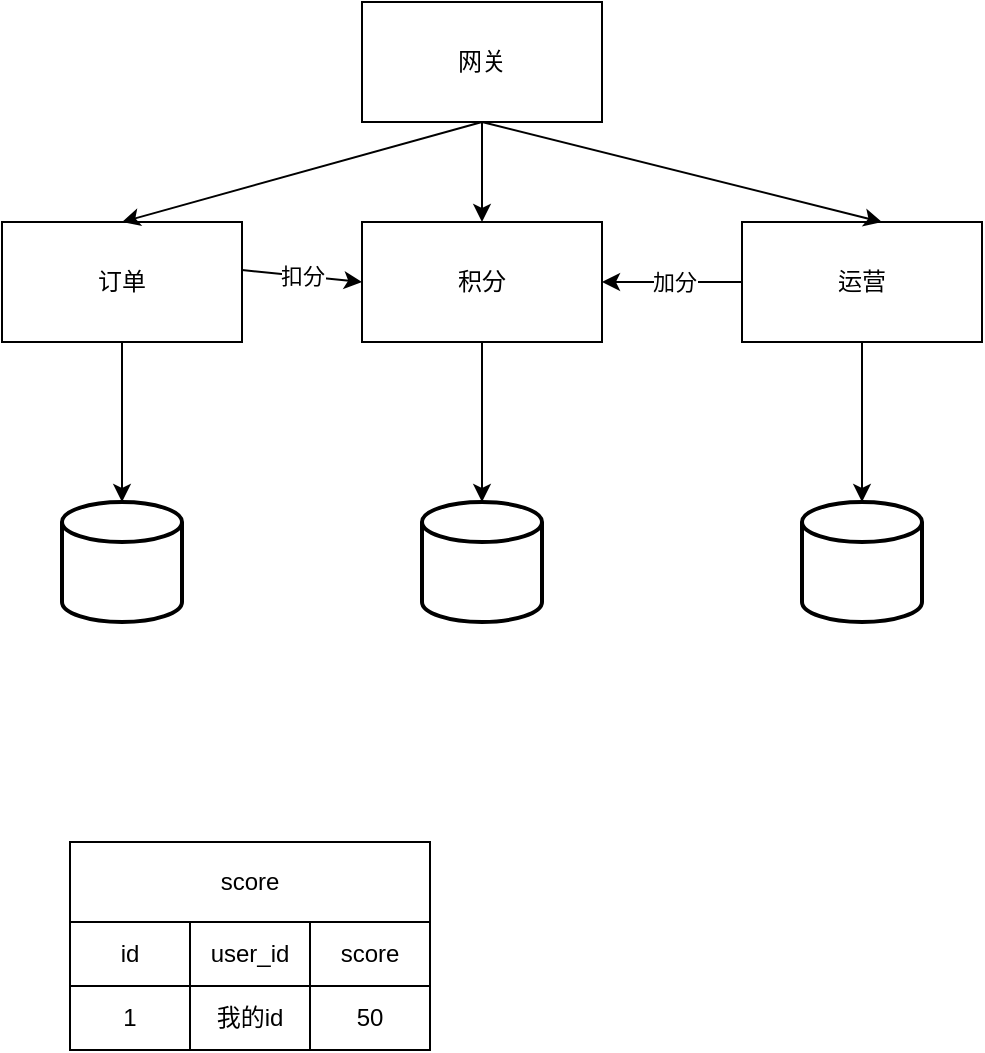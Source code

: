 <mxfile version="14.6.9" type="github">
  <diagram id="8YqfXle7GFUs0um52v3O" name="Page-1">
    <mxGraphModel dx="1038" dy="585" grid="1" gridSize="10" guides="1" tooltips="1" connect="1" arrows="1" fold="1" page="1" pageScale="1" pageWidth="827" pageHeight="1169" math="0" shadow="0">
      <root>
        <mxCell id="0" />
        <mxCell id="1" parent="0" />
        <mxCell id="oH3BwW6sBkMGx3e1Y77l-1" value="订单" style="rounded=0;whiteSpace=wrap;html=1;" vertex="1" parent="1">
          <mxGeometry x="140" y="210" width="120" height="60" as="geometry" />
        </mxCell>
        <mxCell id="oH3BwW6sBkMGx3e1Y77l-2" value="" style="strokeWidth=2;html=1;shape=mxgraph.flowchart.database;whiteSpace=wrap;" vertex="1" parent="1">
          <mxGeometry x="170" y="350" width="60" height="60" as="geometry" />
        </mxCell>
        <mxCell id="oH3BwW6sBkMGx3e1Y77l-3" value="网关" style="rounded=0;whiteSpace=wrap;html=1;" vertex="1" parent="1">
          <mxGeometry x="320" y="100" width="120" height="60" as="geometry" />
        </mxCell>
        <mxCell id="oH3BwW6sBkMGx3e1Y77l-4" value="积分" style="rounded=0;whiteSpace=wrap;html=1;" vertex="1" parent="1">
          <mxGeometry x="320" y="210" width="120" height="60" as="geometry" />
        </mxCell>
        <mxCell id="oH3BwW6sBkMGx3e1Y77l-5" value="运营" style="rounded=0;whiteSpace=wrap;html=1;" vertex="1" parent="1">
          <mxGeometry x="510" y="210" width="120" height="60" as="geometry" />
        </mxCell>
        <mxCell id="oH3BwW6sBkMGx3e1Y77l-6" value="" style="strokeWidth=2;html=1;shape=mxgraph.flowchart.database;whiteSpace=wrap;" vertex="1" parent="1">
          <mxGeometry x="350" y="350" width="60" height="60" as="geometry" />
        </mxCell>
        <mxCell id="oH3BwW6sBkMGx3e1Y77l-7" value="" style="strokeWidth=2;html=1;shape=mxgraph.flowchart.database;whiteSpace=wrap;" vertex="1" parent="1">
          <mxGeometry x="540" y="350" width="60" height="60" as="geometry" />
        </mxCell>
        <mxCell id="oH3BwW6sBkMGx3e1Y77l-8" value="扣分" style="endArrow=classic;html=1;entryX=0;entryY=0.5;entryDx=0;entryDy=0;exitX=1;exitY=0.4;exitDx=0;exitDy=0;exitPerimeter=0;" edge="1" parent="1" source="oH3BwW6sBkMGx3e1Y77l-1" target="oH3BwW6sBkMGx3e1Y77l-4">
          <mxGeometry width="50" height="50" relative="1" as="geometry">
            <mxPoint x="150" y="180" as="sourcePoint" />
            <mxPoint x="200" y="130" as="targetPoint" />
          </mxGeometry>
        </mxCell>
        <mxCell id="oH3BwW6sBkMGx3e1Y77l-9" value="" style="endArrow=classic;html=1;exitX=0;exitY=0.5;exitDx=0;exitDy=0;entryX=1;entryY=0.5;entryDx=0;entryDy=0;" edge="1" parent="1" source="oH3BwW6sBkMGx3e1Y77l-5" target="oH3BwW6sBkMGx3e1Y77l-4">
          <mxGeometry width="50" height="50" relative="1" as="geometry">
            <mxPoint x="450" y="350" as="sourcePoint" />
            <mxPoint x="500" y="300" as="targetPoint" />
          </mxGeometry>
        </mxCell>
        <mxCell id="oH3BwW6sBkMGx3e1Y77l-10" value="加分" style="edgeLabel;html=1;align=center;verticalAlign=middle;resizable=0;points=[];" vertex="1" connectable="0" parent="oH3BwW6sBkMGx3e1Y77l-9">
          <mxGeometry x="-0.029" relative="1" as="geometry">
            <mxPoint as="offset" />
          </mxGeometry>
        </mxCell>
        <mxCell id="oH3BwW6sBkMGx3e1Y77l-11" value="" style="endArrow=classic;html=1;entryX=0.5;entryY=0;entryDx=0;entryDy=0;entryPerimeter=0;" edge="1" parent="1" source="oH3BwW6sBkMGx3e1Y77l-1" target="oH3BwW6sBkMGx3e1Y77l-2">
          <mxGeometry width="50" height="50" relative="1" as="geometry">
            <mxPoint x="20" y="490" as="sourcePoint" />
            <mxPoint x="70" y="440" as="targetPoint" />
          </mxGeometry>
        </mxCell>
        <mxCell id="oH3BwW6sBkMGx3e1Y77l-12" value="" style="endArrow=classic;html=1;entryX=0.5;entryY=0;entryDx=0;entryDy=0;entryPerimeter=0;exitX=0.5;exitY=1;exitDx=0;exitDy=0;" edge="1" parent="1" source="oH3BwW6sBkMGx3e1Y77l-4" target="oH3BwW6sBkMGx3e1Y77l-6">
          <mxGeometry width="50" height="50" relative="1" as="geometry">
            <mxPoint x="210" y="280" as="sourcePoint" />
            <mxPoint x="210" y="360" as="targetPoint" />
          </mxGeometry>
        </mxCell>
        <mxCell id="oH3BwW6sBkMGx3e1Y77l-13" value="" style="endArrow=classic;html=1;exitX=0.5;exitY=1;exitDx=0;exitDy=0;" edge="1" parent="1" source="oH3BwW6sBkMGx3e1Y77l-5" target="oH3BwW6sBkMGx3e1Y77l-7">
          <mxGeometry width="50" height="50" relative="1" as="geometry">
            <mxPoint x="390" y="280" as="sourcePoint" />
            <mxPoint x="394" y="360" as="targetPoint" />
          </mxGeometry>
        </mxCell>
        <mxCell id="oH3BwW6sBkMGx3e1Y77l-14" value="" style="endArrow=classic;html=1;entryX=0.5;entryY=0;entryDx=0;entryDy=0;exitX=0.5;exitY=1;exitDx=0;exitDy=0;" edge="1" parent="1" source="oH3BwW6sBkMGx3e1Y77l-3" target="oH3BwW6sBkMGx3e1Y77l-1">
          <mxGeometry width="50" height="50" relative="1" as="geometry">
            <mxPoint x="210" y="280" as="sourcePoint" />
            <mxPoint x="210" y="360" as="targetPoint" />
          </mxGeometry>
        </mxCell>
        <mxCell id="oH3BwW6sBkMGx3e1Y77l-15" value="" style="endArrow=classic;html=1;entryX=0.5;entryY=0;entryDx=0;entryDy=0;exitX=0.5;exitY=1;exitDx=0;exitDy=0;" edge="1" parent="1" source="oH3BwW6sBkMGx3e1Y77l-3" target="oH3BwW6sBkMGx3e1Y77l-4">
          <mxGeometry width="50" height="50" relative="1" as="geometry">
            <mxPoint x="390" y="170" as="sourcePoint" />
            <mxPoint x="210" y="220" as="targetPoint" />
          </mxGeometry>
        </mxCell>
        <mxCell id="oH3BwW6sBkMGx3e1Y77l-16" value="" style="endArrow=classic;html=1;entryX=0.583;entryY=0;entryDx=0;entryDy=0;entryPerimeter=0;" edge="1" parent="1" target="oH3BwW6sBkMGx3e1Y77l-5">
          <mxGeometry width="50" height="50" relative="1" as="geometry">
            <mxPoint x="380" y="160" as="sourcePoint" />
            <mxPoint x="390" y="220" as="targetPoint" />
          </mxGeometry>
        </mxCell>
        <mxCell id="oH3BwW6sBkMGx3e1Y77l-84" value="score" style="shape=table;html=1;whiteSpace=wrap;startSize=40;container=1;collapsible=0;childLayout=tableLayout;" vertex="1" parent="1">
          <mxGeometry x="174" y="520" width="180" height="104" as="geometry" />
        </mxCell>
        <mxCell id="oH3BwW6sBkMGx3e1Y77l-141" value="" style="shape=partialRectangle;html=1;whiteSpace=wrap;collapsible=0;dropTarget=0;pointerEvents=0;fillColor=none;top=0;left=0;bottom=0;right=0;points=[[0,0.5],[1,0.5]];portConstraint=eastwest;" vertex="1" parent="oH3BwW6sBkMGx3e1Y77l-84">
          <mxGeometry y="40" width="180" height="32" as="geometry" />
        </mxCell>
        <mxCell id="oH3BwW6sBkMGx3e1Y77l-169" value="id" style="shape=partialRectangle;html=1;whiteSpace=wrap;connectable=0;fillColor=none;top=0;left=0;bottom=0;right=0;overflow=hidden;" vertex="1" parent="oH3BwW6sBkMGx3e1Y77l-141">
          <mxGeometry width="60" height="32" as="geometry" />
        </mxCell>
        <mxCell id="oH3BwW6sBkMGx3e1Y77l-154" value="user_id" style="shape=partialRectangle;html=1;whiteSpace=wrap;connectable=0;fillColor=none;top=0;left=0;bottom=0;right=0;overflow=hidden;" vertex="1" parent="oH3BwW6sBkMGx3e1Y77l-141">
          <mxGeometry x="60" width="60" height="32" as="geometry" />
        </mxCell>
        <mxCell id="oH3BwW6sBkMGx3e1Y77l-149" value="score" style="shape=partialRectangle;html=1;whiteSpace=wrap;connectable=0;fillColor=none;top=0;left=0;bottom=0;right=0;overflow=hidden;" vertex="1" parent="oH3BwW6sBkMGx3e1Y77l-141">
          <mxGeometry x="120" width="60" height="32" as="geometry" />
        </mxCell>
        <mxCell id="oH3BwW6sBkMGx3e1Y77l-89" value="" style="shape=partialRectangle;html=1;whiteSpace=wrap;collapsible=0;dropTarget=0;pointerEvents=0;fillColor=none;top=0;left=0;bottom=0;right=0;points=[[0,0.5],[1,0.5]];portConstraint=eastwest;" vertex="1" parent="oH3BwW6sBkMGx3e1Y77l-84">
          <mxGeometry y="72" width="180" height="32" as="geometry" />
        </mxCell>
        <mxCell id="oH3BwW6sBkMGx3e1Y77l-170" value="1" style="shape=partialRectangle;html=1;whiteSpace=wrap;connectable=0;fillColor=none;top=0;left=0;bottom=0;right=0;overflow=hidden;" vertex="1" parent="oH3BwW6sBkMGx3e1Y77l-89">
          <mxGeometry width="60" height="32" as="geometry" />
        </mxCell>
        <mxCell id="oH3BwW6sBkMGx3e1Y77l-155" value="我的id" style="shape=partialRectangle;html=1;whiteSpace=wrap;connectable=0;fillColor=none;top=0;left=0;bottom=0;right=0;overflow=hidden;" vertex="1" parent="oH3BwW6sBkMGx3e1Y77l-89">
          <mxGeometry x="60" width="60" height="32" as="geometry" />
        </mxCell>
        <mxCell id="oH3BwW6sBkMGx3e1Y77l-150" value="50" style="shape=partialRectangle;html=1;whiteSpace=wrap;connectable=0;fillColor=none;top=0;left=0;bottom=0;right=0;overflow=hidden;" vertex="1" parent="oH3BwW6sBkMGx3e1Y77l-89">
          <mxGeometry x="120" width="60" height="32" as="geometry" />
        </mxCell>
      </root>
    </mxGraphModel>
  </diagram>
</mxfile>
